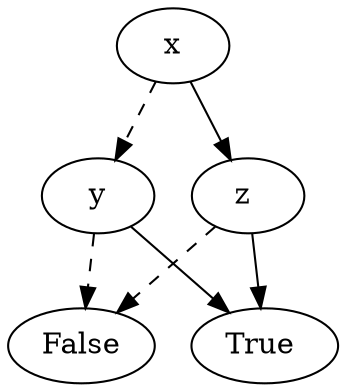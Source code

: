 digraph{
    graph [margin=0];1491940613872[label=x]1491940615632[label="y"]
1491940613872 -> 1491940615632  [style=dashed]
1491940614352[label="False"]
1491940615632 -> 1491940614352 [style=dashed]
1491940614192[label="True "]
1491940615632 -> 1491940614192
1491940615952[label="z "]
1491940613872 -> 1491940615952 
1491940614352[label="False"]
1491940615952 -> 1491940614352 [style=dashed]
1491940614192[label="True "]
1491940615952 -> 1491940614192
}